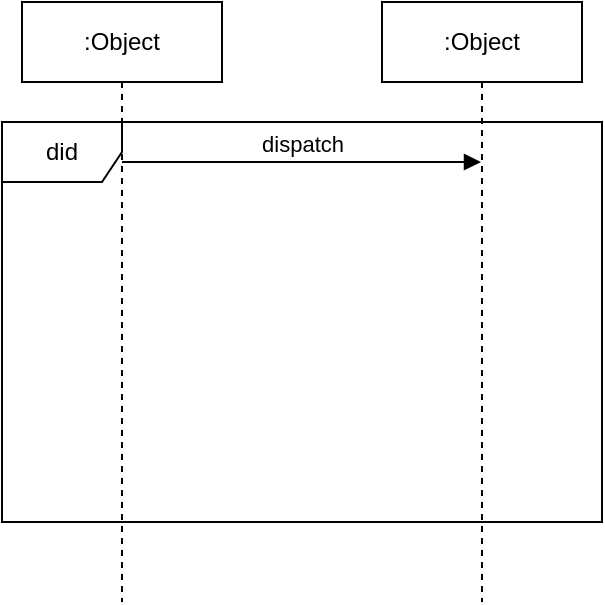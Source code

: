 <mxfile version="14.7.0" type="github"><diagram id="S4kOo-4yU5waxX1-fkhf" name="Page-1"><mxGraphModel dx="1130" dy="996" grid="1" gridSize="10" guides="1" tooltips="1" connect="1" arrows="1" fold="1" page="1" pageScale="1" pageWidth="827" pageHeight="1169" math="0" shadow="0"><root><mxCell id="0"/><mxCell id="1" parent="0"/><mxCell id="NSIM07nj5GpOxwf7DP8X-1" value=":Object" style="shape=umlLifeline;perimeter=lifelinePerimeter;whiteSpace=wrap;html=1;container=1;collapsible=0;recursiveResize=0;outlineConnect=0;" parent="1" vertex="1"><mxGeometry x="170" y="80" width="100" height="300" as="geometry"/></mxCell><mxCell id="NSIM07nj5GpOxwf7DP8X-2" value=":Object" style="shape=umlLifeline;perimeter=lifelinePerimeter;whiteSpace=wrap;html=1;container=1;collapsible=0;recursiveResize=0;outlineConnect=0;" parent="1" vertex="1"><mxGeometry x="350" y="80" width="100" height="300" as="geometry"/></mxCell><mxCell id="NSIM07nj5GpOxwf7DP8X-3" value="dispatch" style="html=1;verticalAlign=bottom;endArrow=block;" parent="1" source="NSIM07nj5GpOxwf7DP8X-1" target="NSIM07nj5GpOxwf7DP8X-2" edge="1"><mxGeometry width="80" relative="1" as="geometry"><mxPoint x="260" y="190" as="sourcePoint"/><mxPoint x="340" y="190" as="targetPoint"/><Array as="points"><mxPoint x="370" y="160"/></Array></mxGeometry></mxCell><mxCell id="NSIM07nj5GpOxwf7DP8X-7" value="did" style="shape=umlFrame;whiteSpace=wrap;html=1;" parent="1" vertex="1"><mxGeometry x="160" y="140" width="300" height="200" as="geometry"/></mxCell></root></mxGraphModel></diagram></mxfile>